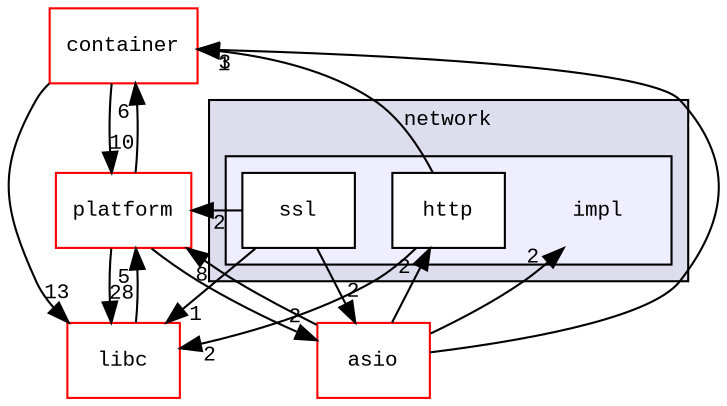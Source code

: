 digraph "src/tbox/network/impl" {
  compound=true
  node [ fontsize="10", fontname="CourierNew"];
  edge [ labelfontsize="10", labelfontname="CourierNew"];
  subgraph clusterdir_77896eeb272e278cd59cc65c4fde665c {
    graph [ bgcolor="#ddddee", pencolor="black", label="network" fontname="CourierNew", fontsize="10", URL="dir_77896eeb272e278cd59cc65c4fde665c.html"]
  subgraph clusterdir_9985eebaf7d06e27119616a038301b23 {
    graph [ bgcolor="#eeeeff", pencolor="black", label="" URL="dir_9985eebaf7d06e27119616a038301b23.html"];
    dir_9985eebaf7d06e27119616a038301b23 [shape=plaintext label="impl"];
    dir_e1b3fbeba8ad47fa1a55e9505b5cc85b [shape=box label="http" color="black" fillcolor="white" style="filled" URL="dir_e1b3fbeba8ad47fa1a55e9505b5cc85b.html"];
    dir_c3b6febd4ccdf3a4a81ada3379963897 [shape=box label="ssl" color="black" fillcolor="white" style="filled" URL="dir_c3b6febd4ccdf3a4a81ada3379963897.html"];
  }
  }
  dir_2b35f4a2c0e9f7874e1dbf2791c4e461 [shape=box label="asio" fillcolor="white" style="filled" color="red" URL="dir_2b35f4a2c0e9f7874e1dbf2791c4e461.html"];
  dir_895e2f62803e10f0845db2d9f139817c [shape=box label="container" fillcolor="white" style="filled" color="red" URL="dir_895e2f62803e10f0845db2d9f139817c.html"];
  dir_3d9333e940592ee9d1dd6e9562262a64 [shape=box label="platform" fillcolor="white" style="filled" color="red" URL="dir_3d9333e940592ee9d1dd6e9562262a64.html"];
  dir_77f7a305e421ad7115258f9647362748 [shape=box label="libc" fillcolor="white" style="filled" color="red" URL="dir_77f7a305e421ad7115258f9647362748.html"];
  dir_c3b6febd4ccdf3a4a81ada3379963897->dir_2b35f4a2c0e9f7874e1dbf2791c4e461 [headlabel="2", labeldistance=1.5 headhref="dir_000031_000003.html"];
  dir_c3b6febd4ccdf3a4a81ada3379963897->dir_3d9333e940592ee9d1dd6e9562262a64 [headlabel="2", labeldistance=1.5 headhref="dir_000031_000035.html"];
  dir_c3b6febd4ccdf3a4a81ada3379963897->dir_77f7a305e421ad7115258f9647362748 [headlabel="1", labeldistance=1.5 headhref="dir_000031_000011.html"];
  dir_2b35f4a2c0e9f7874e1dbf2791c4e461->dir_9985eebaf7d06e27119616a038301b23 [headlabel="2", labeldistance=1.5 headhref="dir_000003_000029.html"];
  dir_2b35f4a2c0e9f7874e1dbf2791c4e461->dir_e1b3fbeba8ad47fa1a55e9505b5cc85b [headlabel="2", labeldistance=1.5 headhref="dir_000003_000030.html"];
  dir_2b35f4a2c0e9f7874e1dbf2791c4e461->dir_895e2f62803e10f0845db2d9f139817c [headlabel="3", labeldistance=1.5 headhref="dir_000003_000006.html"];
  dir_2b35f4a2c0e9f7874e1dbf2791c4e461->dir_3d9333e940592ee9d1dd6e9562262a64 [headlabel="8", labeldistance=1.5 headhref="dir_000003_000035.html"];
  dir_e1b3fbeba8ad47fa1a55e9505b5cc85b->dir_895e2f62803e10f0845db2d9f139817c [headlabel="1", labeldistance=1.5 headhref="dir_000030_000006.html"];
  dir_e1b3fbeba8ad47fa1a55e9505b5cc85b->dir_77f7a305e421ad7115258f9647362748 [headlabel="2", labeldistance=1.5 headhref="dir_000030_000011.html"];
  dir_895e2f62803e10f0845db2d9f139817c->dir_3d9333e940592ee9d1dd6e9562262a64 [headlabel="10", labeldistance=1.5 headhref="dir_000006_000035.html"];
  dir_895e2f62803e10f0845db2d9f139817c->dir_77f7a305e421ad7115258f9647362748 [headlabel="13", labeldistance=1.5 headhref="dir_000006_000011.html"];
  dir_3d9333e940592ee9d1dd6e9562262a64->dir_2b35f4a2c0e9f7874e1dbf2791c4e461 [headlabel="2", labeldistance=1.5 headhref="dir_000035_000003.html"];
  dir_3d9333e940592ee9d1dd6e9562262a64->dir_895e2f62803e10f0845db2d9f139817c [headlabel="6", labeldistance=1.5 headhref="dir_000035_000006.html"];
  dir_3d9333e940592ee9d1dd6e9562262a64->dir_77f7a305e421ad7115258f9647362748 [headlabel="28", labeldistance=1.5 headhref="dir_000035_000011.html"];
  dir_77f7a305e421ad7115258f9647362748->dir_3d9333e940592ee9d1dd6e9562262a64 [headlabel="5", labeldistance=1.5 headhref="dir_000011_000035.html"];
}
